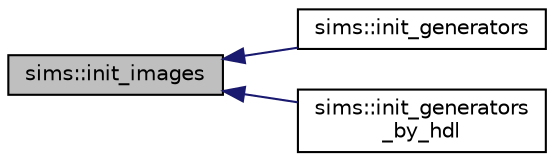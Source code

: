 digraph "sims::init_images"
{
  edge [fontname="Helvetica",fontsize="10",labelfontname="Helvetica",labelfontsize="10"];
  node [fontname="Helvetica",fontsize="10",shape=record];
  rankdir="LR";
  Node6259 [label="sims::init_images",height=0.2,width=0.4,color="black", fillcolor="grey75", style="filled", fontcolor="black"];
  Node6259 -> Node6260 [dir="back",color="midnightblue",fontsize="10",style="solid",fontname="Helvetica"];
  Node6260 [label="sims::init_generators",height=0.2,width=0.4,color="black", fillcolor="white", style="filled",URL="$d9/df3/classsims.html#a2917ebf2dc37af6cfa39310549994d98"];
  Node6259 -> Node6261 [dir="back",color="midnightblue",fontsize="10",style="solid",fontname="Helvetica"];
  Node6261 [label="sims::init_generators\l_by_hdl",height=0.2,width=0.4,color="black", fillcolor="white", style="filled",URL="$d9/df3/classsims.html#a116abb02245f99c0152d867e0e640c77"];
}
